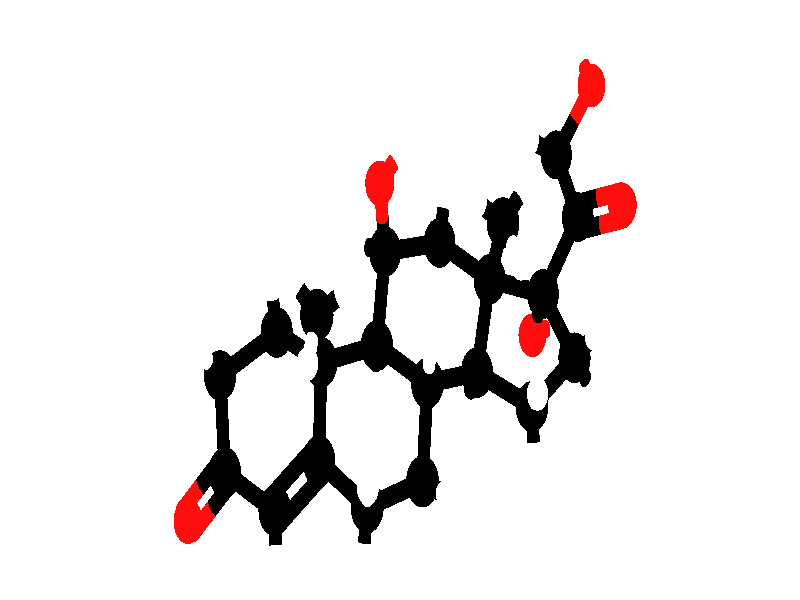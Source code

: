 // ******************************************************
// Created by Jmol 14.29.17  2018-06-15 14:15
//
// This script was generated on Tue, 19 Jun 2018 02:01:55 +1000
// ******************************************************

/****** Jmol Embedded Script **** 
# Jmol state version 14.29.17  2018-06-15 14:15;

function _setWindowState() {
# preferredWidthHeight -1 -1;
# width -1;
# height -1;
  stateVersion = 1429017;
  background [xffffff];
  axis1Color = "[xff0000]";
  axis2Color = "[x008000]";
  axis3Color = "[x0000ff]";
  set ambientPercent 45;
  set diffusePercent 84;
  set specular true;
  set specularPercent 22;
  set specularPower 40;
  set specularExponent 6;
  set celShading false;
  set celShadingPower 10;
  set zShadePower 3;
}

function _setFileState() {

  set allowEmbeddedScripts false;
  set appendNew true;
  set appletProxy "";
  set applySymmetryToBonds false;
  set autoBond true;
  set bondRadiusMilliAngstroms 150;
  set bondTolerance 0.45;
  set defaultLattice {0.0 0.0 0.0};
  set defaultLoadFilter "";
  set defaultLoadScript "";
  set defaultStructureDssp true;
  set defaultVDW Auto;
  set forceAutoBond false;
  #set defaultDirectory "/home/fusion809";
  #set loadFormat "https://files.rcsb.org/download/%FILE.pdb";
  #set loadLigandFormat "https://files.rcsb.org/ligands/download/%FILE.cif";
  #set smilesUrlFormat "https://cactus.nci.nih.gov/chemical/structure/%FILE/file?format=sdf&get3d=true";
  #set nihResolverFormat "https://cactus.nci.nih.gov/chemical/structure/%FILE";
  #set pubChemFormat "https://pubchem.ncbi.nlm.nih.gov/rest/pug/compound/%FILE/SDF?record_type=3d";
  set bondingVersion 0;
  set legacyAutoBonding false;
  set legacyAutoBonding false;
  set legacyHAddition false;
  set legacyJavaFloat false;
  set minBondDistance 0.4;
  set minimizationCriterion  0.001;
  set minimizationSteps  100;
  set multipleBondBananas false;
  set pdbAddHydrogens false;
  set pdbGetHeader false;
  set pdbSequential false;
  set percentVdwAtom 23;
  set smallMoleculeMaxAtoms 40000;
  set smartAromatic true;
  load /*file*/"./4P6X-cortisol.sdf";

}

function _setParameterState() {

   set defaultanglelabel "%VALUE %UNITS";
   set defaultcolorscheme "jmol";
   set defaultdistancelabel "%VALUE %UNITS";
   set defaultdrawarrowscale 0.5;
   set defaultlabelpdb "%m%r";
   set defaultlabelxyz "%a";
   set defaultlattice "{0 0 0}";
   set defaultloadfilter "";
   set defaultloadscript "";
   set defaulttorsionlabel "%VALUE %UNITS";
   set defaulttranslucent 0.5;
   set defaultvdw "Auto";
  color carbon [x000000];
  set allowembeddedscripts true;
  set allowmoveatoms false;
  set allowrotateselected false;
  set animationmode "once";
  set appletproxy "";
  set applysymmetrytobonds false;
  set atomtypes "";
  set autobond true;
  set autofps false;
  set axes window;
  set axesmode 0;
  set axesoffset 0.0;
  set axesscale 2.0;
  set bondmodeor false;
  set bondradiusmilliangstroms 150;
  set bondtolerance 0.45;
  set cartoonbaseedges false;
  set cartoonblockheight 0.5;
  set cartoonblocks false;
  set cartoonfancy false;
  set cartoonladders false;
  set cartoonrockets false;
  set cartoonsteps false;
  set chaincasesensitive false;
  set dataseparator "~~~";
  set defaultstructuredssp true;
  set delaymaximumms 0;
  set dipolescale 1.0;
  set disablepopupmenu false;
  set displaycellparameters true;
  set dotdensity 3;
  set dotscale 1;
  set dotsselectedonly false;
  set dotsurface true;
  set dragselected false;
  set drawfontsize 14.0;
  set drawhover false;
  set dsspcalculatehydrogenalways true;
  set ellipsoidarcs false;
  set ellipsoidarrows false;
  set ellipsoidaxes false;
  set ellipsoidaxisdiameter 0.02;
  set ellipsoidball true;
  set ellipsoiddotcount 200;
  set ellipsoiddots false;
  set ellipsoidfill false;
  set energyunits "kJ";
  set forceautobond false;
  set gestureswipefactor 1.0;
  set greyscalerendering false;
  set hbondsbackbone false;
  set hbondsrasmol true;
  set hbondssolid false;
  set helixstep 1;
  set helppath "https://chemapps.stolaf.edu/jmol/docs/index.htm";
  set hermitelevel 0;
  set hiddenlinesdashed false;
  set hidenameinpopup false;
  set hidenavigationpoint false;
  set highresolution false;
  set hoverdelay 0.5;
  set infofontsize 20;
  set isosurfacekey false;
  set isosurfacepropertysmoothing true;
  set isosurfacepropertysmoothingpower 7;
  set justifymeasurements false;
  set loadatomdatatolerance 0.01;
  set measureallmodels false;
  set measurementlabels true;
  set meshscale 1;
  set messagestylechime false;
  set minbonddistance 0.4;
  set minimizationcriterion 0.001;
  set minimizationrefresh true;
  set minimizationsilent false;
  set minimizationsteps 100;
  set minpixelselradius 6;
  set modulationscale 1.0;
  set monitorenergy false;
  set multiplebondbananas false;
  set multiplebondradiusfactor 0.0;
  set multiplebondspacing -1.0;
  set navigationperiodic false;
  set navigationspeed 5.0;
  set nbocharges true;
  set nmrpredictformat "http://www.nmrdb.org/service/predictor?POST?molfile=";
  set nmrurlformat "http://www.nmrdb.org/new_predictor?POST?molfile=";
  set partialdots false;
  set particleradius 20.0;
  set pdbaddhydrogens false;
  set pdbgetheader false;
  set pdbsequential false;
  set percentvdwatom 23;
  set pickingspinrate 10;
  set pointgroupdistancetolerance 0.2;
  set pointgrouplineartolerance 8.0;
  set propertyatomnumbercolumncount 0;
  set propertyatomnumberfield 0;
  set propertycolorscheme "roygb";
  set propertydatacolumncount 0;
  set propertydatafield 0;
  set quaternionframe "p";
  set rangeselected false;
  set ribbonaspectratio 16;
  set ribbonborder false;
  set rocketbarrels false;
  set selecthetero true;
  set selecthydrogen true;
  set sheetsmoothing 1.0;
  set showhiddenselectionhalos false;
  set showhydrogens true;
  set showmeasurements true;
  set showmodulationvectors false;
  set showmultiplebonds true;
  set shownavigationpointalways false;
  set showunitcelldetails true;
  set slabbyatom false;
  set slabbymolecule false;
  set smallmoleculemaxatoms 40000;
  set smartaromatic true;
  set solventprobe false;
  set solventproberadius 1.2;
  set ssbondsbackbone false;
  set starwidth 0.05;
  set stereodegrees -5;
  set strandcountformeshribbon 7;
  set strandcountforstrands 5;
  set strutdefaultradius 0.3;
  set strutlengthmaximum 7.0;
  set strutsmultiple false;
  set strutspacing 6;
  set tracealpha true;
  set translucent true;
  set twistedsheets false;
  set usenumberlocalization true;
  set vectorscale 1.0;
  set vectorscentered false;
  set vectorsymmetry false;
  set vectortrail 0;
  set vibrationscale 0.5;
  set waitformoveto true;
  set wireframerotation false;
  set zdepth 0;
  set zoomheight false;
  set zoomlarge true;
  set zslab 50;

}

function _setModelState() {


  hover "%U";

  frank on;
  font frank 16.0 SansSerif Plain;
  select *;
  set fontScaling false;

}

function _setPerspectiveState() {
  set perspectiveModel 11;
  set scaleAngstromsPerInch 0.0;
  set perspectiveDepth true;
  set visualRange 5.0;
  set cameraDepth 3.0;
  boundbox corners {1.6140003 27.422 -12.353} {6.5175 36.0115 -1.1719999} # volume = 470.92816;
  center {4.06575 31.716751 -6.7625};
   moveto -1.0 {0 0 1 0} 100.0 0.0 0.0 {4.06575 31.716751 -6.7625} 7.9283514 {0 0 0} 0 0 0 3.0 0.0 0.0;
  save orientation "default";
  moveto 0.0 { 726 -314 -612 136.35} 81.13 0.0 0.0 {4.06575 31.716751 -6.7625} 7.9283514 {0 0 0} 0 0 0 3.0 0.0 0.0;;
  slab 100;depth 0;
  set slabRange 0.0;
  set spinX 0; set spinY 30; set spinZ 0; set spinFps 30;  set navX 0; set navY 0; set navZ 0; set navFps 10;
}

function _setSelectionState() {
  select ({0:55});
  set hideNotSelected false;
}

function _setState() {
  initialize;
  set refreshing false;
  _setWindowState;
  _setFileState;
  _setParameterState;
  _setModelState;
  _setPerspectiveState;
  _setSelectionState;
  set refreshing true;
  set antialiasDisplay false;
  set antialiasTranslucent true;
  set antialiasImages true;
}

_setState;

**/
// Jmol perspective:
// screen width height dim: 8000 3814 8000
// perspectiveDepth: true
// cameraDistance(angstroms): 68.40639
// aperatureAngle(degrees): 16.260204
// scalePixelsPerAngstrom: 409.21616
// light source: {-0.34815532, -0.34815532, 0.87038827}
// lighting:   set ambientPercent 45;   set diffusePercent 84;   set specular true;   set specularPercent 22;   set specularPower 40;   set specularExponent 6;   set celShading false;   set celShadingPower 10;   set zShadePower 3;   set zDepth 0;   set zSlab 50;   set zShade false; 
// center: {4.06575, 31.716751, -6.7625}
// rotationRadius: 7.9283514
// boundboxCenter: {4.06575, 31.716751, -6.7625}
// translationOffset: 
// zoom: 81.130516
// moveto command: moveto 1.0 { 726 -314 -612 136.35} 81.13 0.0 0.0 {4.06575 31.716751 -6.7625} 7.9283514 {0 0 0} 0 0 0 3.0 0.0 0.0;

// ******************************************************
// Declare the resolution, camera, and light sources.
// ******************************************************

// NOTE: if you plan to render at a different resolution,
// be sure to update the following two lines to maintain
// the correct aspect ratio.

#declare Width = 8000;
#declare Height = 3814;
#declare minScreenDimension = 3814;
#declare showAtoms = true;
#declare showBonds = true;
#declare noShadows = true;
camera{
  perspective
  angle 16.260204
  right < 8000, 0, 0>
  up < 0, -3814, 0 >
  sky < 0, -1, 0 >
  location < 4000.0, 1907.0, 0>
  look_at < 4000.0, 1907.0, 1000 >
}

background { color rgb <1.0,1.0,1.0> }

light_source { <-2785.2427,-2785.2427, -6963.106>  rgb <0.6,0.6,0.6> }


// ***********************************************
// macros for common shapes
// ***********************************************

#default { finish {
  ambient 0.45
  diffuse 0.84
  specular 0.22
  roughness .00001
  metallic
  phong 0.9
  phong_size 120
}}

#macro check_shadow()
 #if (noShadows)
  no_shadow 
 #end
#end

#declare slabZ = 0;
#declare depthZ = 2147483647;
#declare dzSlab = 10;
#declare dzDepth = dzSlab;
#declare dzStep = 0.001;

#macro clip()
  clipped_by { box {<0,0,slabZ>,<Width,Height,depthZ>} }
#end

#macro circleCap(Z,RADIUS,R,G,B,T)
// cap for lower clip
 #local cutDiff = Z - slabZ;
 #local cutRadius2 = (RADIUS*RADIUS) - (cutDiff*cutDiff);
 #if (cutRadius2 > 0)
  #local cutRadius = sqrt(cutRadius2);
  #if (dzSlab > 0)
   #declare dzSlab = dzSlab - dzStep;
  #end
  cylinder{<X,Y,slabZ-dzSlab>,<X,Y,(slabZ+1)>,cutRadius
   pigment{rgbt<R,G,B,T>}
   translucentFinish(T)
   check_shadow()}
 #end
// cap for upper clip
 #declare cutDiff = Z - depthZ;
 #declare cutRadius2 = (RADIUS*RADIUS) - (cutDiff*cutDiff);
 #if (cutRadius2 > 0)
  #local cutRadius = sqrt(cutRadius2);
  #if (dzDepth > 0)
   #declare dzDepth = dzDepth - dzStep;
  #end
  cylinder{<X,Y,depthZ+dzDepth>,<X,Y,(depthZ-1)>,cutRadius
   pigment{rgbt<R,G,B,T>}
   translucentFinish(T)
   check_shadow()}
 #end
#end

#macro translucentFinish(T)
 #local shineFactor = T;
 #if (T <= 0.25)
  #declare shineFactor = (1.0-4*T);
 #end
 #if (T > 0.25)
  #declare shineFactor = 0;
 #end
 finish {
  ambient 0.45
  diffuse 0.84
  specular 0.22
  roughness .00001
  metallic shineFactor
  phong 0.9*shineFactor
  phong_size 120*shineFactor
}#end

#macro a(X,Y,Z,RADIUS,R,G,B,T)
 sphere{<X,Y,Z>,RADIUS
  pigment{rgbt<R,G,B,T>}
  translucentFinish(T)
  clip()
  check_shadow()}
#end

#macro q(XX,YY,ZZ,XY,XZ,YZ,X,Y,Z,J,R,G,B,T)
 quadric{<XX,YY,ZZ>,<XY,XZ,YZ>,<X,Y,Z>,J
  pigment{rgbt<R,G,B,T>}
  translucentFinish(T)
  clip()
  check_shadow()}
#end

#macro b(X1,Y1,Z1,RADIUS1,X2,Y2,Z2,RADIUS2,R,G,B,T)
 cone{<X1,Y1,Z1>,RADIUS1,<X2,Y2,Z2>,RADIUS2
  pigment{rgbt<R,G,B,T>}
  translucentFinish(T)
  clip()
  check_shadow()}
#end

#macro c(X1,Y1,Z1,RADIUS1,X2,Y2,Z2,RADIUS2,R,G,B,T)
 cone{<X1,Y1,Z1>,RADIUS1,<X2,Y2,Z2>,RADIUS2 open
  pigment{rgbt<R,G,B,T>}
  translucentFinish(T)
  clip()
  check_shadow()}
#end

a(2703.0,1685.0,27735.0,103.5,1.0,1.0,1.0,0)
a(2916.0,2185.0,28259.0,103.5,1.0,1.0,1.0,0)
a(1992.0,2328.0,28168.0,103.5,1.0,1.0,1.0,0)
a(1995.0,2196.0,27446.0,103.5,1.0,1.0,1.0,0)
a(4076.0,903.0,27629.0,103.5,1.0,1.0,1.0,0)
a(5663.0,2053.0,29041.0,103.5,1.0,1.0,1.0,0)
a(2792.0,3657.0,27358.0,103.5,1.0,1.0,1.0,0)
a(5840.0,240.0,29060.0,103.5,1.0,1.0,1.0,0)
a(3628.0,3620.0,27079.0,103.5,1.0,1.0,1.0,0)
a(3694.0,3045.0,26627.0,103.5,1.0,1.0,1.0,0)
a(4241.0,3258.0,27709.0,103.5,1.0,1.0,1.0,0)
a(4553.0,3144.0,27049.0,103.5,1.0,1.0,1.0,0)
a(4297.0,2200.0,27076.0,103.5,1.0,1.0,1.0,0)
a(3738.0,2434.0,28139.0,103.5,1.0,1.0,1.0,0)
a(3511.0,1538.0,28261.0,103.5,1.0,1.0,1.0,0)
a(4474.0,1102.0,28319.0,103.5,1.0,1.0,1.0,0)
a(4365.0,1748.0,28674.0,103.5,1.0,1.0,1.0,0)
a(4630.0,2614.0,28168.0,103.5,1.0,1.0,1.0,0)
a(5336.0,3018.0,27646.0,103.5,1.0,1.0,1.0,0)
a(5335.0,2486.0,27167.0,103.5,1.0,1.0,1.0,0)
a(5987.0,2555.0,28166.0,103.5,1.0,1.0,1.0,0)
a(6016.0,2060.0,27646.0,103.5,1.0,1.0,1.0,0)
a(4632.0,1234.0,27335.0,103.5,1.0,1.0,1.0,0)
a(5173.0,1684.0,27148.0,103.5,1.0,1.0,1.0,0)
a(5309.0,1110.0,27575.0,103.5,1.0,1.0,1.0,0)
a(2874.0,1695.0,26917.0,103.5,1.0,1.0,1.0,0)
a(3121.0,2293.0,26582.0,103.5,1.0,1.0,1.0,0)
a(3590.0,1794.0,26830.0,103.5,1.0,1.0,1.0,0)
a(5199.0,818.0,28669.0,103.5,1.0,1.0,1.0,0)
a(5587.0,1144.0,29194.0,103.5,1.0,1.0,1.0,0)
a(2774.0,2112.0,27842.0,160.0,0.0,0.0,0.0,0)
a(2215.0,2384.0,27786.0,160.0,0.0,0.0,0.0,0)
a(2269.0,2992.0,27679.0,160.0,0.0,0.0,0.0,0)
a(2773.0,3220.0,27445.0,160.0,0.0,0.0,0.0,0)
a(3209.0,2907.0,27335.0,160.0,0.0,0.0,0.0,0)
a(3683.0,3178.0,27053.0,160.0,0.0,0.0,0.0,0)
a(4220.0,3033.0,27324.0,160.0,0.0,0.0,0.0,0)
a(4268.0,2426.0,27459.0,160.0,0.0,0.0,0.0,0)
a(3771.0,2195.0,27765.0,160.0,0.0,0.0,0.0,0)
a(3226.0,2296.0,27459.0,160.0,0.0,0.0,0.0,0)
a(4400.0,1540.0,28281.0,160.0,0.0,0.0,0.0,0)
a(3851.0,1600.0,27979.0,160.0,0.0,0.0,0.0,0)
a(4895.0,1776.0,27980.0,160.0,0.0,0.0,0.0,0)
a(4765.0,2365.0,27824.0,160.0,0.0,0.0,0.0,0)
a(5300.0,2575.0,27602.0,160.0,0.0,0.0,0.0,0)
a(5740.0,2273.0,27924.0,160.0,0.0,0.0,0.0,0)
a(5444.0,1869.0,28283.0,160.0,0.0,0.0,0.0,0)
a(5011.0,1426.0,27473.0,160.0,0.0,0.0,0.0,0)
a(3201.0,1998.0,26907.0,160.0,0.0,0.0,0.0,0)
a(5802.0,1373.0,28385.0,160.0,0.0,0.0,0.0,0)
a(5606.0,959.0,28788.0,160.0,0.0,0.0,0.0,0)
a(1896.0,3303.0,27791.0,143.0,1.0,0.0546875,0.0546875,0)
a(3801.0,1177.0,27569.0,143.0,1.0,0.0546875,0.0546875,0)
a(5362.0,2137.0,28802.0,143.0,1.0,0.0546875,0.0546875,0)
a(6236.0,1302.0,28142.0,143.0,1.0,0.0546875,0.0546875,0)
a(5969.0,505.0,28800.0,143.0,1.0,0.0546875,0.0546875,0)
b(5840.0,240.0,29060.0,61.382423,5904.5,372.5,28930.0,61.382423,1.0,1.0,1.0,0)
b(5904.5,372.5,28930.0,61.382423,5969.0,505.0,28800.0,61.382423,1.0,0.0546875,0.0546875,0)
a(5840.0,240.0,29060.0,61.382423,1.0,1.0,1.0,0)
a(5969.0,505.0,28800.0,61.382423,1.0,0.0546875,0.0546875,0)
b(5663.0,2053.0,29041.0,61.382423,5512.5,2095.0,28921.5,61.382423,1.0,1.0,1.0,0)
b(5512.5,2095.0,28921.5,61.382423,5362.0,2137.0,28802.0,61.382423,1.0,0.0546875,0.0546875,0)
a(5663.0,2053.0,29041.0,61.382423,1.0,1.0,1.0,0)
a(5362.0,2137.0,28802.0,61.382423,1.0,0.0546875,0.0546875,0)
b(4076.0,903.0,27629.0,61.382423,3938.5,1040.0,27599.0,61.382423,1.0,1.0,1.0,0)
b(3938.5,1040.0,27599.0,61.382423,3801.0,1177.0,27569.0,61.382423,1.0,0.0546875,0.0546875,0)
a(4076.0,903.0,27629.0,61.382423,1.0,1.0,1.0,0)
a(3801.0,1177.0,27569.0,61.382423,1.0,0.0546875,0.0546875,0)
b(5606.0,959.0,28788.0,61.382423,5787.5,732.0,28794.0,61.382423,0.0,0.0,0.0,0)
b(5787.5,732.0,28794.0,61.382423,5969.0,505.0,28800.0,61.382423,1.0,0.0546875,0.0546875,0)
a(5606.0,959.0,28788.0,61.382423,0.0,0.0,0.0,0)
a(5969.0,505.0,28800.0,61.382423,1.0,0.0546875,0.0546875,0)
b(5587.0,1144.0,29194.0,61.382423,5596.5,1051.5,28991.0,61.382423,1.0,1.0,1.0,0)
b(5596.5,1051.5,28991.0,61.382423,5606.0,959.0,28788.0,61.382423,0.0,0.0,0.0,0)
a(5587.0,1144.0,29194.0,61.382423,1.0,1.0,1.0,0)
a(5606.0,959.0,28788.0,61.382423,0.0,0.0,0.0,0)
b(5199.0,818.0,28669.0,61.382423,5402.5,888.5,28728.5,61.382423,1.0,1.0,1.0,0)
b(5402.5,888.5,28728.5,61.382423,5606.0,959.0,28788.0,61.382423,0.0,0.0,0.0,0)
a(5199.0,818.0,28669.0,61.382423,1.0,1.0,1.0,0)
a(5606.0,959.0,28788.0,61.382423,0.0,0.0,0.0,0)
b(5816.0,1460.0,28385.0,61.382423,6033.0,1424.5,28263.5,61.382423,0.0,0.0,0.0,0)
b(6033.0,1424.5,28263.5,61.382423,6250.0,1389.0,28142.0,61.382423,1.0,0.0546875,0.0546875,0)
a(5816.0,1460.0,28385.0,61.382423,0.0,0.0,0.0,0)
a(6250.0,1389.0,28142.0,61.382423,1.0,0.0546875,0.0546875,0)
b(5788.0,1286.0,28385.0,61.382423,6005.0,1250.5,28263.5,61.382423,0.0,0.0,0.0,0)
b(6005.0,1250.5,28263.5,61.382423,6222.0,1215.0,28142.0,61.382423,1.0,0.0546875,0.0546875,0)
a(5788.0,1286.0,28385.0,61.382423,0.0,0.0,0.0,0)
a(6222.0,1215.0,28142.0,61.382423,1.0,0.0546875,0.0546875,0)
b(5802.0,1373.0,28385.0,61.382423,5606.0,959.0,28788.0,61.382423,0.0,0.0,0.0,0)
a(5802.0,1373.0,28385.0,61.382423,0.0,0.0,0.0,0)
a(5606.0,959.0,28788.0,61.382423,0.0,0.0,0.0,0)
b(3590.0,1794.0,26830.0,61.382423,3395.5,1896.0,26868.5,61.382423,1.0,1.0,1.0,0)
b(3395.5,1896.0,26868.5,61.382423,3201.0,1998.0,26907.0,61.382423,0.0,0.0,0.0,0)
a(3590.0,1794.0,26830.0,61.382423,1.0,1.0,1.0,0)
a(3201.0,1998.0,26907.0,61.382423,0.0,0.0,0.0,0)
b(3121.0,2293.0,26582.0,61.382423,3161.0,2145.5,26744.5,61.382423,1.0,1.0,1.0,0)
b(3161.0,2145.5,26744.5,61.382423,3201.0,1998.0,26907.0,61.382423,0.0,0.0,0.0,0)
a(3121.0,2293.0,26582.0,61.382423,1.0,1.0,1.0,0)
a(3201.0,1998.0,26907.0,61.382423,0.0,0.0,0.0,0)
b(2874.0,1695.0,26917.0,61.382423,3037.5,1846.5,26912.0,61.382423,1.0,1.0,1.0,0)
b(3037.5,1846.5,26912.0,61.382423,3201.0,1998.0,26907.0,61.382423,0.0,0.0,0.0,0)
a(2874.0,1695.0,26917.0,61.382423,1.0,1.0,1.0,0)
a(3201.0,1998.0,26907.0,61.382423,0.0,0.0,0.0,0)
b(5309.0,1110.0,27575.0,61.382423,5160.0,1268.0,27524.0,61.382423,1.0,1.0,1.0,0)
b(5160.0,1268.0,27524.0,61.382423,5011.0,1426.0,27473.0,61.382423,0.0,0.0,0.0,0)
a(5309.0,1110.0,27575.0,61.382423,1.0,1.0,1.0,0)
a(5011.0,1426.0,27473.0,61.382423,0.0,0.0,0.0,0)
b(5173.0,1684.0,27148.0,61.382423,5092.0,1555.0,27310.5,61.382423,1.0,1.0,1.0,0)
b(5092.0,1555.0,27310.5,61.382423,5011.0,1426.0,27473.0,61.382423,0.0,0.0,0.0,0)
a(5173.0,1684.0,27148.0,61.382423,1.0,1.0,1.0,0)
a(5011.0,1426.0,27473.0,61.382423,0.0,0.0,0.0,0)
b(4632.0,1234.0,27335.0,61.382423,4821.5,1330.0,27404.0,61.382423,1.0,1.0,1.0,0)
b(4821.5,1330.0,27404.0,61.382423,5011.0,1426.0,27473.0,61.382423,0.0,0.0,0.0,0)
a(4632.0,1234.0,27335.0,61.382423,1.0,1.0,1.0,0)
a(5011.0,1426.0,27473.0,61.382423,0.0,0.0,0.0,0)
b(5444.0,1869.0,28283.0,61.382423,5403.0,2003.0,28542.5,61.382423,0.0,0.0,0.0,0)
b(5403.0,2003.0,28542.5,61.382423,5362.0,2137.0,28802.0,61.382423,1.0,0.0546875,0.0546875,0)
a(5444.0,1869.0,28283.0,61.382423,0.0,0.0,0.0,0)
a(5362.0,2137.0,28802.0,61.382423,1.0,0.0546875,0.0546875,0)
b(5444.0,1869.0,28283.0,61.382423,5802.0,1373.0,28385.0,61.382423,0.0,0.0,0.0,0)
a(5444.0,1869.0,28283.0,61.382423,0.0,0.0,0.0,0)
a(5802.0,1373.0,28385.0,61.382423,0.0,0.0,0.0,0)
b(5740.0,2273.0,27924.0,61.382423,5444.0,1869.0,28283.0,61.382423,0.0,0.0,0.0,0)
a(5740.0,2273.0,27924.0,61.382423,0.0,0.0,0.0,0)
a(5444.0,1869.0,28283.0,61.382423,0.0,0.0,0.0,0)
b(6016.0,2060.0,27646.0,61.382423,5878.0,2166.5,27785.0,61.382423,1.0,1.0,1.0,0)
b(5878.0,2166.5,27785.0,61.382423,5740.0,2273.0,27924.0,61.382423,0.0,0.0,0.0,0)
a(6016.0,2060.0,27646.0,61.382423,1.0,1.0,1.0,0)
a(5740.0,2273.0,27924.0,61.382423,0.0,0.0,0.0,0)
b(5987.0,2555.0,28166.0,61.382423,5863.5,2414.0,28045.0,61.382423,1.0,1.0,1.0,0)
b(5863.5,2414.0,28045.0,61.382423,5740.0,2273.0,27924.0,61.382423,0.0,0.0,0.0,0)
a(5987.0,2555.0,28166.0,61.382423,1.0,1.0,1.0,0)
a(5740.0,2273.0,27924.0,61.382423,0.0,0.0,0.0,0)
b(5300.0,2575.0,27602.0,61.382423,5740.0,2273.0,27924.0,61.382423,0.0,0.0,0.0,0)
a(5300.0,2575.0,27602.0,61.382423,0.0,0.0,0.0,0)
a(5740.0,2273.0,27924.0,61.382423,0.0,0.0,0.0,0)
b(5335.0,2486.0,27167.0,61.382423,5317.5,2530.5,27384.5,61.382423,1.0,1.0,1.0,0)
b(5317.5,2530.5,27384.5,61.382423,5300.0,2575.0,27602.0,61.382423,0.0,0.0,0.0,0)
a(5335.0,2486.0,27167.0,61.382423,1.0,1.0,1.0,0)
a(5300.0,2575.0,27602.0,61.382423,0.0,0.0,0.0,0)
b(5336.0,3018.0,27646.0,61.382423,5318.0,2796.5,27624.0,61.382423,1.0,1.0,1.0,0)
b(5318.0,2796.5,27624.0,61.382423,5300.0,2575.0,27602.0,61.382423,0.0,0.0,0.0,0)
a(5336.0,3018.0,27646.0,61.382423,1.0,1.0,1.0,0)
a(5300.0,2575.0,27602.0,61.382423,0.0,0.0,0.0,0)
b(4765.0,2365.0,27824.0,61.382423,5300.0,2575.0,27602.0,61.382423,0.0,0.0,0.0,0)
a(4765.0,2365.0,27824.0,61.382423,0.0,0.0,0.0,0)
a(5300.0,2575.0,27602.0,61.382423,0.0,0.0,0.0,0)
b(4630.0,2614.0,28168.0,61.382423,4697.5,2489.5,27996.0,61.382423,1.0,1.0,1.0,0)
b(4697.5,2489.5,27996.0,61.382423,4765.0,2365.0,27824.0,61.382423,0.0,0.0,0.0,0)
a(4630.0,2614.0,28168.0,61.382423,1.0,1.0,1.0,0)
a(4765.0,2365.0,27824.0,61.382423,0.0,0.0,0.0,0)
b(4895.0,1776.0,27980.0,61.382423,5011.0,1426.0,27473.0,61.382423,0.0,0.0,0.0,0)
a(4895.0,1776.0,27980.0,61.382423,0.0,0.0,0.0,0)
a(5011.0,1426.0,27473.0,61.382423,0.0,0.0,0.0,0)
b(4895.0,1776.0,27980.0,61.382423,5444.0,1869.0,28283.0,61.382423,0.0,0.0,0.0,0)
a(4895.0,1776.0,27980.0,61.382423,0.0,0.0,0.0,0)
a(5444.0,1869.0,28283.0,61.382423,0.0,0.0,0.0,0)
b(4895.0,1776.0,27980.0,61.382423,4765.0,2365.0,27824.0,61.382423,0.0,0.0,0.0,0)
a(4895.0,1776.0,27980.0,61.382423,0.0,0.0,0.0,0)
a(4765.0,2365.0,27824.0,61.382423,0.0,0.0,0.0,0)
b(3851.0,1600.0,27979.0,61.382423,3826.0,1388.5,27774.0,61.382423,0.0,0.0,0.0,0)
b(3826.0,1388.5,27774.0,61.382423,3801.0,1177.0,27569.0,61.382423,1.0,0.0546875,0.0546875,0)
a(3851.0,1600.0,27979.0,61.382423,0.0,0.0,0.0,0)
a(3801.0,1177.0,27569.0,61.382423,1.0,0.0546875,0.0546875,0)
b(3511.0,1538.0,28261.0,61.382423,3681.0,1569.0,28120.0,61.382423,1.0,1.0,1.0,0)
b(3681.0,1569.0,28120.0,61.382423,3851.0,1600.0,27979.0,61.382423,0.0,0.0,0.0,0)
a(3511.0,1538.0,28261.0,61.382423,1.0,1.0,1.0,0)
a(3851.0,1600.0,27979.0,61.382423,0.0,0.0,0.0,0)
b(4400.0,1540.0,28281.0,61.382423,4895.0,1776.0,27980.0,61.382423,0.0,0.0,0.0,0)
a(4400.0,1540.0,28281.0,61.382423,0.0,0.0,0.0,0)
a(4895.0,1776.0,27980.0,61.382423,0.0,0.0,0.0,0)
b(4400.0,1540.0,28281.0,61.382423,3851.0,1600.0,27979.0,61.382423,0.0,0.0,0.0,0)
a(4400.0,1540.0,28281.0,61.382423,0.0,0.0,0.0,0)
a(3851.0,1600.0,27979.0,61.382423,0.0,0.0,0.0,0)
b(4365.0,1748.0,28674.0,61.382423,4382.5,1644.0,28477.5,61.382423,1.0,1.0,1.0,0)
b(4382.5,1644.0,28477.5,61.382423,4400.0,1540.0,28281.0,61.382423,0.0,0.0,0.0,0)
a(4365.0,1748.0,28674.0,61.382423,1.0,1.0,1.0,0)
a(4400.0,1540.0,28281.0,61.382423,0.0,0.0,0.0,0)
b(4474.0,1102.0,28319.0,61.382423,4437.0,1321.0,28300.0,61.382423,1.0,1.0,1.0,0)
b(4437.0,1321.0,28300.0,61.382423,4400.0,1540.0,28281.0,61.382423,0.0,0.0,0.0,0)
a(4474.0,1102.0,28319.0,61.382423,1.0,1.0,1.0,0)
a(4400.0,1540.0,28281.0,61.382423,0.0,0.0,0.0,0)
b(3226.0,2296.0,27459.0,61.382423,3201.0,1998.0,26907.0,61.382423,0.0,0.0,0.0,0)
a(3226.0,2296.0,27459.0,61.382423,0.0,0.0,0.0,0)
a(3201.0,1998.0,26907.0,61.382423,0.0,0.0,0.0,0)
b(3771.0,2195.0,27765.0,61.382423,3851.0,1600.0,27979.0,61.382423,0.0,0.0,0.0,0)
a(3771.0,2195.0,27765.0,61.382423,0.0,0.0,0.0,0)
a(3851.0,1600.0,27979.0,61.382423,0.0,0.0,0.0,0)
b(3771.0,2195.0,27765.0,61.382423,3226.0,2296.0,27459.0,61.382423,0.0,0.0,0.0,0)
a(3771.0,2195.0,27765.0,61.382423,0.0,0.0,0.0,0)
a(3226.0,2296.0,27459.0,61.382423,0.0,0.0,0.0,0)
b(3738.0,2434.0,28139.0,61.382423,3754.5,2314.5,27952.0,61.382423,1.0,1.0,1.0,0)
b(3754.5,2314.5,27952.0,61.382423,3771.0,2195.0,27765.0,61.382423,0.0,0.0,0.0,0)
a(3738.0,2434.0,28139.0,61.382423,1.0,1.0,1.0,0)
a(3771.0,2195.0,27765.0,61.382423,0.0,0.0,0.0,0)
b(4268.0,2426.0,27459.0,61.382423,4765.0,2365.0,27824.0,61.382423,0.0,0.0,0.0,0)
a(4268.0,2426.0,27459.0,61.382423,0.0,0.0,0.0,0)
a(4765.0,2365.0,27824.0,61.382423,0.0,0.0,0.0,0)
b(4268.0,2426.0,27459.0,61.382423,3771.0,2195.0,27765.0,61.382423,0.0,0.0,0.0,0)
a(4268.0,2426.0,27459.0,61.382423,0.0,0.0,0.0,0)
a(3771.0,2195.0,27765.0,61.382423,0.0,0.0,0.0,0)
b(4297.0,2200.0,27076.0,61.382423,4282.5,2313.0,27267.5,61.382423,1.0,1.0,1.0,0)
b(4282.5,2313.0,27267.5,61.382423,4268.0,2426.0,27459.0,61.382423,0.0,0.0,0.0,0)
a(4297.0,2200.0,27076.0,61.382423,1.0,1.0,1.0,0)
a(4268.0,2426.0,27459.0,61.382423,0.0,0.0,0.0,0)
b(4220.0,3033.0,27324.0,61.382423,4268.0,2426.0,27459.0,61.382423,0.0,0.0,0.0,0)
a(4220.0,3033.0,27324.0,61.382423,0.0,0.0,0.0,0)
a(4268.0,2426.0,27459.0,61.382423,0.0,0.0,0.0,0)
b(4553.0,3144.0,27049.0,61.382423,4386.5,3088.5,27186.5,61.382423,1.0,1.0,1.0,0)
b(4386.5,3088.5,27186.5,61.382423,4220.0,3033.0,27324.0,61.382423,0.0,0.0,0.0,0)
a(4553.0,3144.0,27049.0,61.382423,1.0,1.0,1.0,0)
a(4220.0,3033.0,27324.0,61.382423,0.0,0.0,0.0,0)
b(4241.0,3258.0,27709.0,61.382423,4230.5,3145.5,27516.5,61.382423,1.0,1.0,1.0,0)
b(4230.5,3145.5,27516.5,61.382423,4220.0,3033.0,27324.0,61.382423,0.0,0.0,0.0,0)
a(4241.0,3258.0,27709.0,61.382423,1.0,1.0,1.0,0)
a(4220.0,3033.0,27324.0,61.382423,0.0,0.0,0.0,0)
b(3683.0,3178.0,27053.0,61.382423,4220.0,3033.0,27324.0,61.382423,0.0,0.0,0.0,0)
a(3683.0,3178.0,27053.0,61.382423,0.0,0.0,0.0,0)
a(4220.0,3033.0,27324.0,61.382423,0.0,0.0,0.0,0)
b(3694.0,3045.0,26627.0,61.382423,3688.5,3111.5,26840.0,61.382423,1.0,1.0,1.0,0)
b(3688.5,3111.5,26840.0,61.382423,3683.0,3178.0,27053.0,61.382423,0.0,0.0,0.0,0)
a(3694.0,3045.0,26627.0,61.382423,1.0,1.0,1.0,0)
a(3683.0,3178.0,27053.0,61.382423,0.0,0.0,0.0,0)
b(3628.0,3620.0,27079.0,61.382423,3655.5,3399.0,27066.0,61.382423,1.0,1.0,1.0,0)
b(3655.5,3399.0,27066.0,61.382423,3683.0,3178.0,27053.0,61.382423,0.0,0.0,0.0,0)
a(3628.0,3620.0,27079.0,61.382423,1.0,1.0,1.0,0)
a(3683.0,3178.0,27053.0,61.382423,0.0,0.0,0.0,0)
b(3209.0,2907.0,27335.0,61.382423,3226.0,2296.0,27459.0,61.382423,0.0,0.0,0.0,0)
a(3209.0,2907.0,27335.0,61.382423,0.0,0.0,0.0,0)
a(3226.0,2296.0,27459.0,61.382423,0.0,0.0,0.0,0)
b(3209.0,2907.0,27335.0,61.382423,3683.0,3178.0,27053.0,61.382423,0.0,0.0,0.0,0)
a(3209.0,2907.0,27335.0,61.382423,0.0,0.0,0.0,0)
a(3683.0,3178.0,27053.0,61.382423,0.0,0.0,0.0,0)
b(2828.0,3296.0,27445.0,61.382423,3264.0,2983.0,27335.0,61.382423,0.0,0.0,0.0,0)
a(2828.0,3296.0,27445.0,61.382423,0.0,0.0,0.0,0)
a(3264.0,2983.0,27335.0,61.382423,0.0,0.0,0.0,0)
b(2718.0,3143.0,27445.0,61.382423,3154.0,2830.0,27335.0,61.382423,0.0,0.0,0.0,0)
a(2718.0,3143.0,27445.0,61.382423,0.0,0.0,0.0,0)
a(3154.0,2830.0,27335.0,61.382423,0.0,0.0,0.0,0)
b(2792.0,3657.0,27358.0,61.382423,2782.5,3438.5,27401.5,61.382423,1.0,1.0,1.0,0)
b(2782.5,3438.5,27401.5,61.382423,2773.0,3220.0,27445.0,61.382423,0.0,0.0,0.0,0)
a(2792.0,3657.0,27358.0,61.382423,1.0,1.0,1.0,0)
a(2773.0,3220.0,27445.0,61.382423,0.0,0.0,0.0,0)
b(2211.0,2923.0,27679.0,61.382423,2024.5,3078.5,27735.0,61.382423,0.0,0.0,0.0,0)
b(2024.5,3078.5,27735.0,61.382423,1838.0,3234.0,27791.0,61.382423,1.0,0.0546875,0.0546875,0)
a(2211.0,2923.0,27679.0,61.382423,0.0,0.0,0.0,0)
a(1838.0,3234.0,27791.0,61.382423,1.0,0.0546875,0.0546875,0)
b(2327.0,3062.0,27679.0,61.382423,2140.5,3217.5,27735.0,61.382423,0.0,0.0,0.0,0)
b(2140.5,3217.5,27735.0,61.382423,1954.0,3373.0,27791.0,61.382423,1.0,0.0546875,0.0546875,0)
a(2327.0,3062.0,27679.0,61.382423,0.0,0.0,0.0,0)
a(1954.0,3373.0,27791.0,61.382423,1.0,0.0546875,0.0546875,0)
b(2269.0,2992.0,27679.0,61.382423,2773.0,3220.0,27445.0,61.382423,0.0,0.0,0.0,0)
a(2269.0,2992.0,27679.0,61.382423,0.0,0.0,0.0,0)
a(2773.0,3220.0,27445.0,61.382423,0.0,0.0,0.0,0)
b(2215.0,2384.0,27786.0,61.382423,2269.0,2992.0,27679.0,61.382423,0.0,0.0,0.0,0)
a(2215.0,2384.0,27786.0,61.382423,0.0,0.0,0.0,0)
a(2269.0,2992.0,27679.0,61.382423,0.0,0.0,0.0,0)
b(1995.0,2196.0,27446.0,61.382423,2105.0,2290.0,27616.0,61.382423,1.0,1.0,1.0,0)
b(2105.0,2290.0,27616.0,61.382423,2215.0,2384.0,27786.0,61.382423,0.0,0.0,0.0,0)
a(1995.0,2196.0,27446.0,61.382423,1.0,1.0,1.0,0)
a(2215.0,2384.0,27786.0,61.382423,0.0,0.0,0.0,0)
b(1992.0,2328.0,28168.0,61.382423,2103.5,2356.0,27977.0,61.382423,1.0,1.0,1.0,0)
b(2103.5,2356.0,27977.0,61.382423,2215.0,2384.0,27786.0,61.382423,0.0,0.0,0.0,0)
a(1992.0,2328.0,28168.0,61.382423,1.0,1.0,1.0,0)
a(2215.0,2384.0,27786.0,61.382423,0.0,0.0,0.0,0)
b(2774.0,2112.0,27842.0,61.382423,3226.0,2296.0,27459.0,61.382423,0.0,0.0,0.0,0)
a(2774.0,2112.0,27842.0,61.382423,0.0,0.0,0.0,0)
a(3226.0,2296.0,27459.0,61.382423,0.0,0.0,0.0,0)
b(2774.0,2112.0,27842.0,61.382423,2215.0,2384.0,27786.0,61.382423,0.0,0.0,0.0,0)
a(2774.0,2112.0,27842.0,61.382423,0.0,0.0,0.0,0)
a(2215.0,2384.0,27786.0,61.382423,0.0,0.0,0.0,0)
b(2916.0,2185.0,28259.0,61.382423,2845.0,2148.5,28050.5,61.382423,1.0,1.0,1.0,0)
b(2845.0,2148.5,28050.5,61.382423,2774.0,2112.0,27842.0,61.382423,0.0,0.0,0.0,0)
a(2916.0,2185.0,28259.0,61.382423,1.0,1.0,1.0,0)
a(2774.0,2112.0,27842.0,61.382423,0.0,0.0,0.0,0)
b(2703.0,1685.0,27735.0,61.382423,2738.5,1898.5,27788.5,61.382423,1.0,1.0,1.0,0)
b(2738.5,1898.5,27788.5,61.382423,2774.0,2112.0,27842.0,61.382423,0.0,0.0,0.0,0)
a(2703.0,1685.0,27735.0,61.382423,1.0,1.0,1.0,0)
a(2774.0,2112.0,27842.0,61.382423,0.0,0.0,0.0,0)

